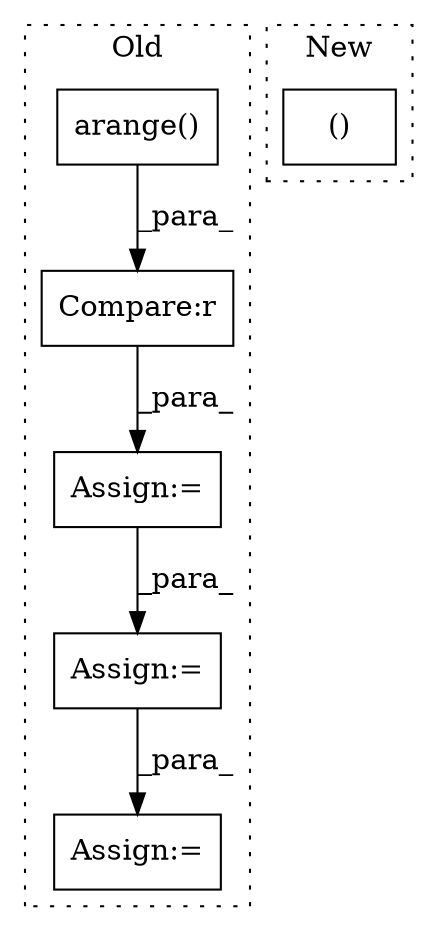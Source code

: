 digraph G {
subgraph cluster0 {
1 [label="arange()" a="75" s="5532,5552" l="13,1" shape="box"];
3 [label="Assign:=" a="68" s="5849" l="3" shape="box"];
4 [label="Assign:=" a="68" s="5956" l="3" shape="box"];
5 [label="Assign:=" a="68" s="5661" l="3" shape="box"];
6 [label="Compare:r" a="40" s="5532" l="115" shape="box"];
label = "Old";
style="dotted";
}
subgraph cluster1 {
2 [label="()" a="54" s="8184" l="24" shape="box"];
label = "New";
style="dotted";
}
1 -> 6 [label="_para_"];
3 -> 4 [label="_para_"];
5 -> 3 [label="_para_"];
6 -> 5 [label="_para_"];
}